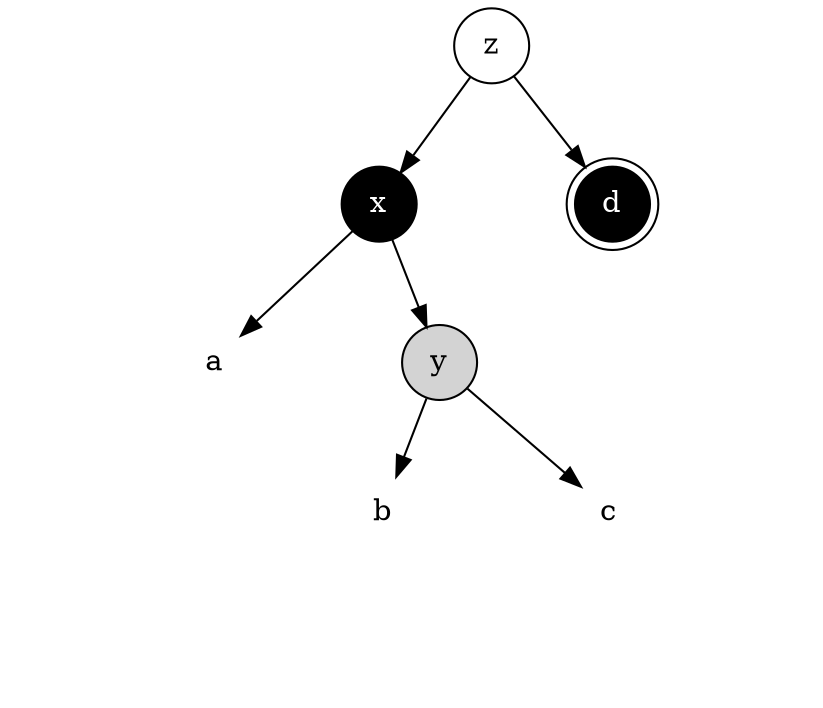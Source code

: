 digraph G{
	node[shape=circle]
	cz[label="z", style=filled, fillcolor=white, fontcolor=black];
	cx[label="x", style=filled, fillcolor=black, fontcolor=white];
	ca[label="a", style=filled, color=white];
	nilcal[label="", style=invis];
	nilcar[label="", style=invis];
	nilcam[label="", style=invis];
	ca->nilcal[style=invis];
	ca->nilcam[style=invis];
	ca->nilcar[style=invis];
	{rank=same nilcal->nilcam->nilcar[style=invis]}
	cy[label="y", style=filled, fillcolor=lightgray, fontcolor=black];
	cb[label="b", style=filled, color=white];
	nilcbl[label="", style=invis];
	nilcbr[label="", style=invis];
	nilcbm[label="", style=invis];
	cb->nilcbl[style=invis];
	cb->nilcbm[style=invis];
	cb->nilcbr[style=invis];
	{rank=same nilcbl->nilcbm->nilcbr[style=invis]}
	cc[label="c", style=filled, color=white];
	nilccl[label="", style=invis];
	nilccr[label="", style=invis];
	nilccm[label="", style=invis];
	cc->nilccl[style=invis];
	cc->nilccm[style=invis];
	cc->nilccr[style=invis];
	{rank=same nilccl->nilccm->nilccr[style=invis]}
	nilcym[label="", style=invis];
	cy->cb
	cy->nilcym[style=invis];
	cy->cc
	{rank=same cb->nilcym->cc[style=invis]}
	nilcxm[label="", style=invis];
	cx->ca
	cx->nilcxm[style=invis];
	cx->cy
	{rank=same ca->nilcxm->cy[style=invis]}
	cd[label="d", style=filled, fillcolor=black, fontcolor=white, peripheries=2];
	nilcdl[label="", style=invis];
	nilcdr[label="", style=invis];
	nilcdm[label="", style=invis];
	cd->nilcdl[style=invis];
	cd->nilcdm[style=invis];
	cd->nilcdr[style=invis];
	{rank=same nilcdl->nilcdm->nilcdr[style=invis]}
	nilczm[label="", style=invis];
	cz->cx
	cz->nilczm[style=invis];
	cz->cd
	{rank=same cx->nilczm->cd[style=invis]}
}